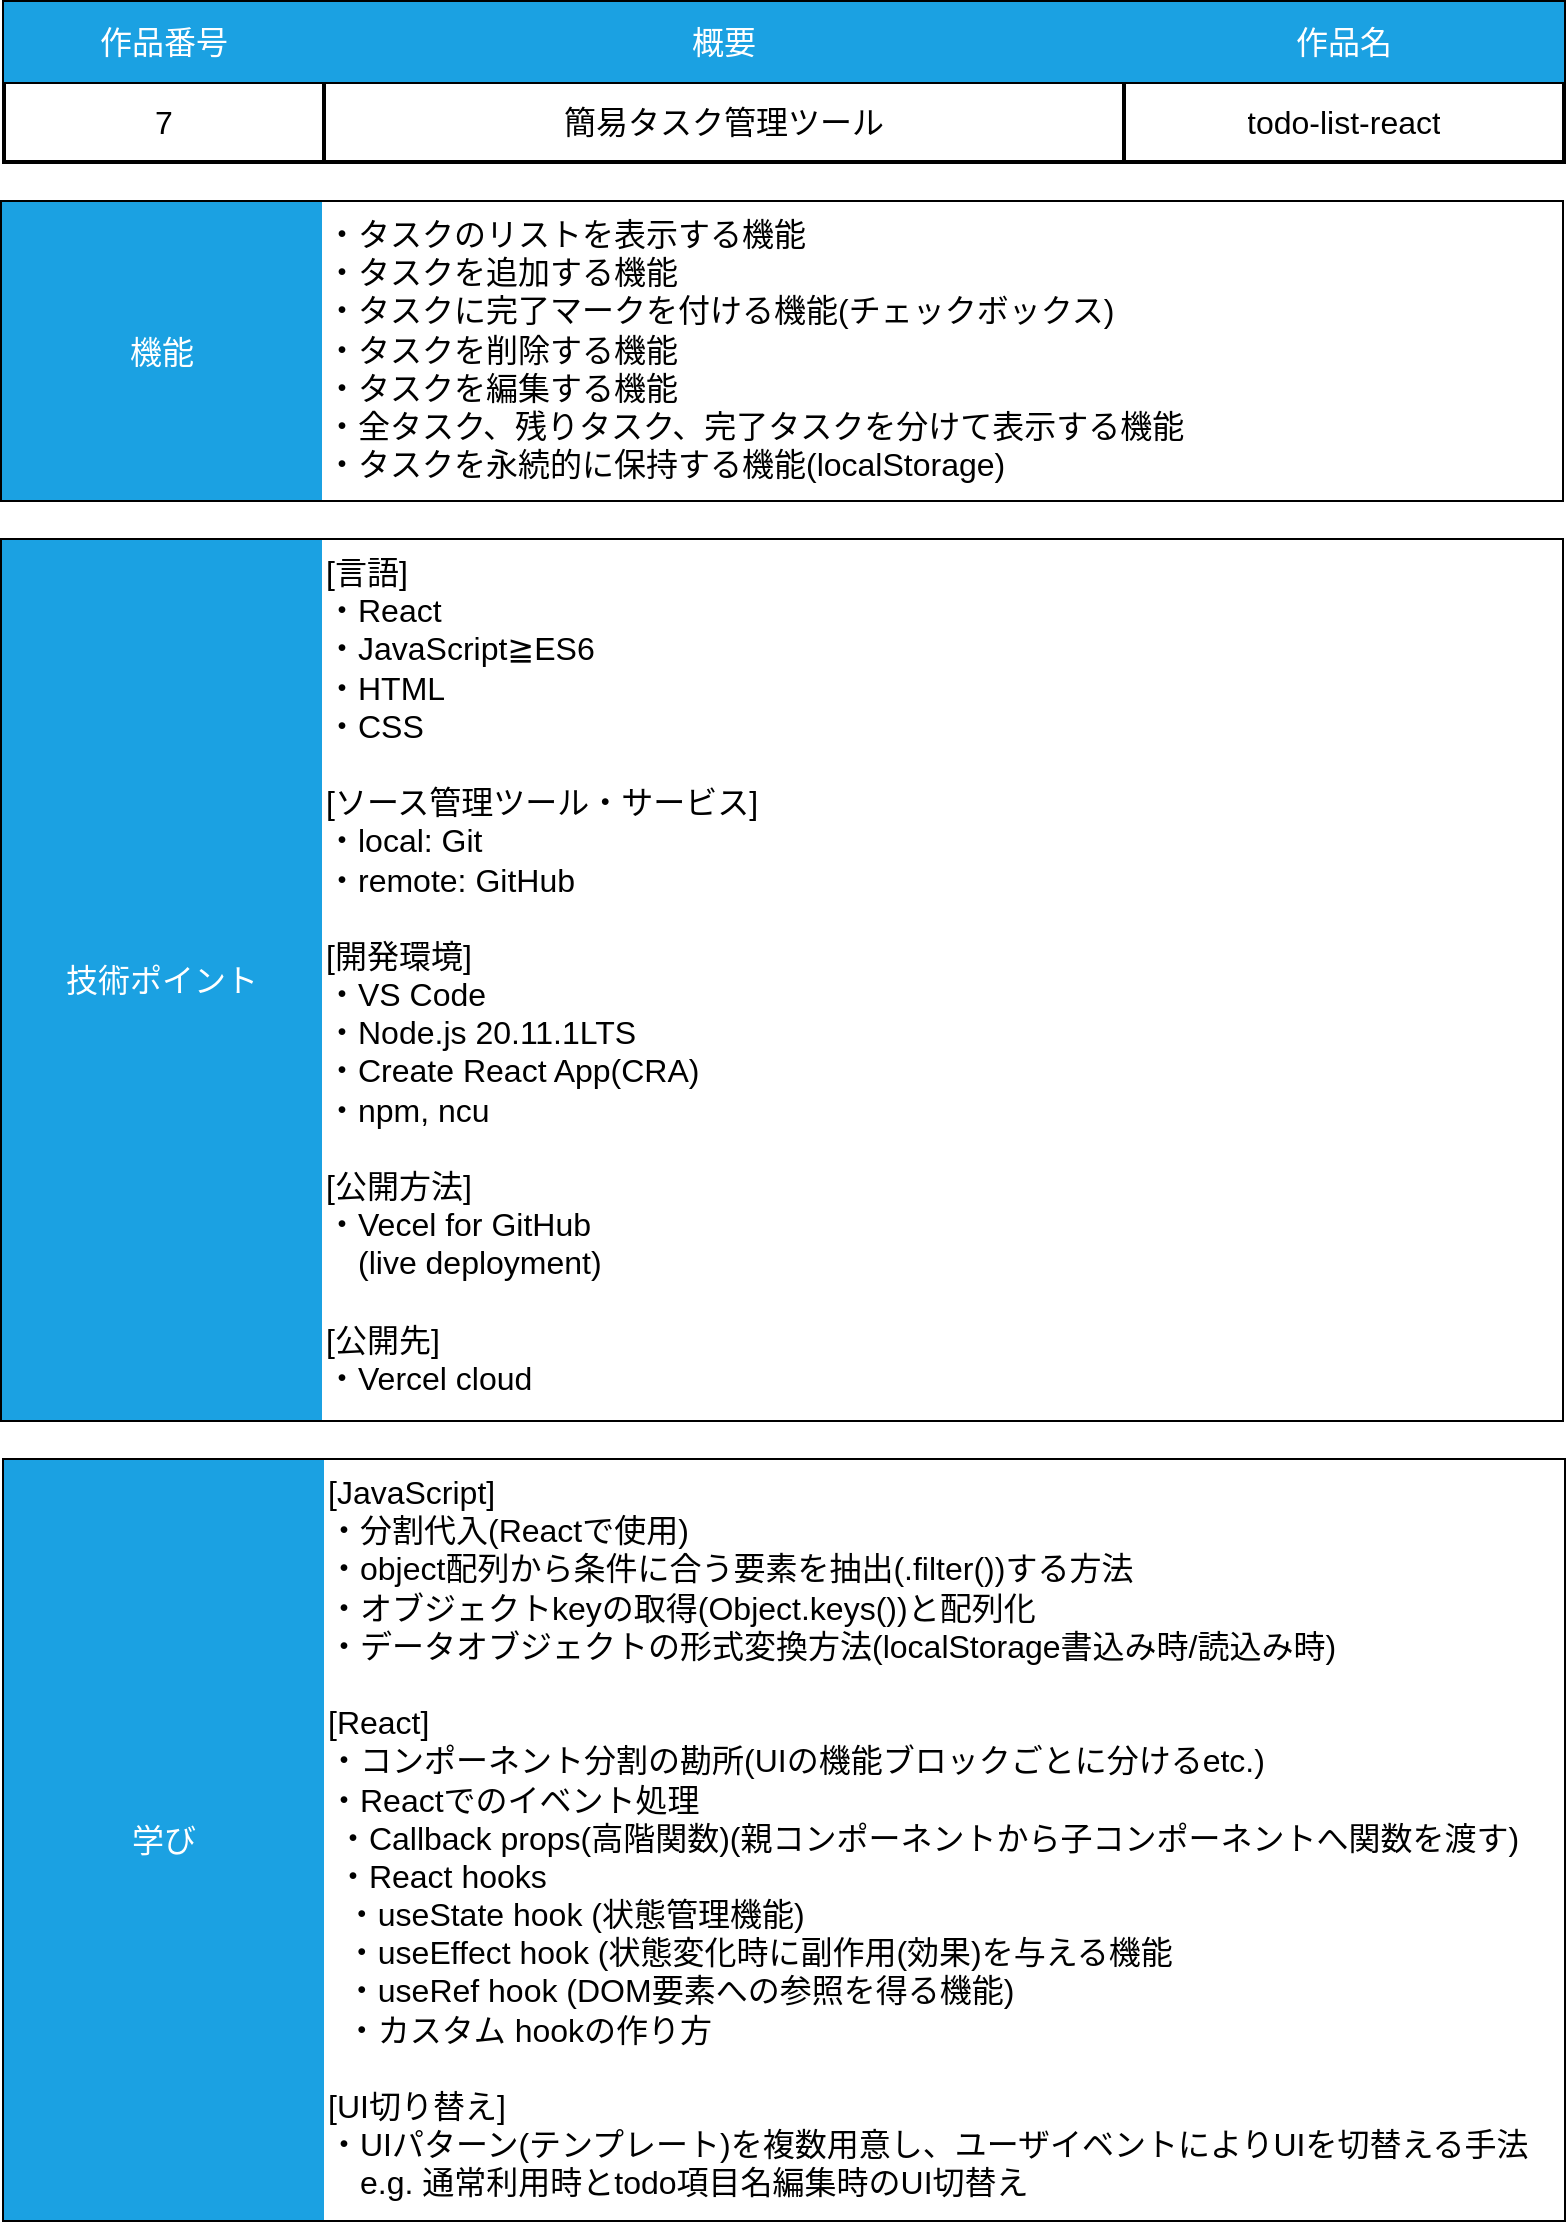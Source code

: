 <mxfile version="23.1.5" type="device">
  <diagram id="LdKvfCDa8RjUUC_c0zoU" name="Page-1">
    <mxGraphModel dx="1099" dy="658" grid="1" gridSize="10" guides="1" tooltips="1" connect="1" arrows="1" fold="1" page="1" pageScale="1" pageWidth="827" pageHeight="1169" math="0" shadow="0">
      <root>
        <mxCell id="0" />
        <mxCell id="1" parent="0" />
        <mxCell id="hjSwI5PDpPuFmJWyF_WU-24" value="" style="shape=table;startSize=0;container=1;collapsible=0;childLayout=tableLayout;strokeWidth=2;strokeColor=default;fontSize=16;perimeterSpacing=2;" parent="1" vertex="1">
          <mxGeometry x="41" y="21" width="780" height="80" as="geometry" />
        </mxCell>
        <mxCell id="hjSwI5PDpPuFmJWyF_WU-25" value="" style="shape=tableRow;horizontal=0;startSize=0;swimlaneHead=0;swimlaneBody=0;top=0;left=0;bottom=0;right=0;collapsible=0;dropTarget=0;fillColor=none;points=[[0,0.5],[1,0.5]];portConstraint=eastwest;strokeWidth=2;fontSize=16;perimeterSpacing=2;" parent="hjSwI5PDpPuFmJWyF_WU-24" vertex="1">
          <mxGeometry width="780" height="40" as="geometry" />
        </mxCell>
        <mxCell id="hjSwI5PDpPuFmJWyF_WU-26" value="作品番号" style="shape=partialRectangle;html=1;whiteSpace=wrap;connectable=0;overflow=hidden;fillColor=#1ba1e2;top=0;left=0;bottom=0;right=0;pointerEvents=1;fontColor=#ffffff;strokeColor=#006EAF;strokeWidth=2;fontSize=16;perimeterSpacing=2;" parent="hjSwI5PDpPuFmJWyF_WU-25" vertex="1">
          <mxGeometry width="160" height="40" as="geometry">
            <mxRectangle width="160" height="40" as="alternateBounds" />
          </mxGeometry>
        </mxCell>
        <mxCell id="hjSwI5PDpPuFmJWyF_WU-27" value="概要" style="shape=partialRectangle;html=1;whiteSpace=wrap;connectable=0;overflow=hidden;fillColor=#1ba1e2;top=0;left=0;bottom=0;right=0;pointerEvents=1;fontColor=#ffffff;strokeColor=#006EAF;strokeWidth=2;fontSize=16;perimeterSpacing=2;" parent="hjSwI5PDpPuFmJWyF_WU-25" vertex="1">
          <mxGeometry x="160" width="400" height="40" as="geometry">
            <mxRectangle width="400" height="40" as="alternateBounds" />
          </mxGeometry>
        </mxCell>
        <mxCell id="hjSwI5PDpPuFmJWyF_WU-28" value="作品名" style="shape=partialRectangle;html=1;whiteSpace=wrap;connectable=0;overflow=hidden;fillColor=#1ba1e2;top=0;left=0;bottom=0;right=0;pointerEvents=1;fontColor=#ffffff;strokeColor=none;strokeWidth=2;fontSize=16;perimeterSpacing=2;" parent="hjSwI5PDpPuFmJWyF_WU-25" vertex="1">
          <mxGeometry x="560" width="220" height="40" as="geometry">
            <mxRectangle width="220" height="40" as="alternateBounds" />
          </mxGeometry>
        </mxCell>
        <mxCell id="hjSwI5PDpPuFmJWyF_WU-29" value="" style="shape=tableRow;horizontal=0;startSize=0;swimlaneHead=0;swimlaneBody=0;top=0;left=0;bottom=0;right=0;collapsible=0;dropTarget=0;fillColor=none;points=[[0,0.5],[1,0.5]];portConstraint=eastwest;strokeWidth=2;fontSize=16;perimeterSpacing=2;" parent="hjSwI5PDpPuFmJWyF_WU-24" vertex="1">
          <mxGeometry y="40" width="780" height="40" as="geometry" />
        </mxCell>
        <mxCell id="hjSwI5PDpPuFmJWyF_WU-30" value="7" style="shape=partialRectangle;html=1;whiteSpace=wrap;connectable=0;overflow=hidden;fillColor=none;top=0;left=0;bottom=0;right=0;pointerEvents=1;strokeWidth=2;fontSize=16;perimeterSpacing=2;" parent="hjSwI5PDpPuFmJWyF_WU-29" vertex="1">
          <mxGeometry width="160" height="40" as="geometry">
            <mxRectangle width="160" height="40" as="alternateBounds" />
          </mxGeometry>
        </mxCell>
        <mxCell id="hjSwI5PDpPuFmJWyF_WU-31" value="簡易タスク管理ツール" style="shape=partialRectangle;html=1;whiteSpace=wrap;connectable=0;overflow=hidden;fillColor=none;top=0;left=0;bottom=0;right=0;pointerEvents=1;strokeWidth=2;fontSize=16;perimeterSpacing=2;" parent="hjSwI5PDpPuFmJWyF_WU-29" vertex="1">
          <mxGeometry x="160" width="400" height="40" as="geometry">
            <mxRectangle width="400" height="40" as="alternateBounds" />
          </mxGeometry>
        </mxCell>
        <mxCell id="hjSwI5PDpPuFmJWyF_WU-32" value="todo-list-react" style="shape=partialRectangle;html=1;whiteSpace=wrap;connectable=0;overflow=hidden;fillColor=none;top=0;left=0;bottom=0;right=0;pointerEvents=1;strokeWidth=2;fontSize=16;perimeterSpacing=2;" parent="hjSwI5PDpPuFmJWyF_WU-29" vertex="1">
          <mxGeometry x="560" width="220" height="40" as="geometry">
            <mxRectangle width="220" height="40" as="alternateBounds" />
          </mxGeometry>
        </mxCell>
        <mxCell id="hjSwI5PDpPuFmJWyF_WU-33" value="" style="shape=table;startSize=0;container=1;collapsible=0;childLayout=tableLayout;strokeWidth=2;strokeColor=#000000;fillColor=#1ba1e2;fontColor=#ffffff;swimlaneLine=1;rounded=0;fontSize=16;verticalAlign=top;perimeterSpacing=2;" parent="1" vertex="1">
          <mxGeometry x="40" y="121" width="780" height="149" as="geometry" />
        </mxCell>
        <mxCell id="hjSwI5PDpPuFmJWyF_WU-34" value="" style="shape=tableRow;horizontal=0;startSize=0;swimlaneHead=0;swimlaneBody=0;top=0;left=0;bottom=0;right=0;collapsible=0;dropTarget=0;fillColor=none;points=[[0,0.5],[1,0.5]];portConstraint=eastwest;verticalAlign=top;strokeWidth=2;fontSize=16;perimeterSpacing=2;" parent="hjSwI5PDpPuFmJWyF_WU-33" vertex="1">
          <mxGeometry width="780" height="149" as="geometry" />
        </mxCell>
        <mxCell id="hjSwI5PDpPuFmJWyF_WU-35" value="機能" style="shape=partialRectangle;html=1;whiteSpace=wrap;connectable=0;overflow=hidden;fillColor=#1ba1e2;top=0;left=0;bottom=0;right=0;pointerEvents=1;fontColor=#ffffff;strokeColor=#000000;strokeWidth=2;fontSize=16;perimeterSpacing=2;" parent="hjSwI5PDpPuFmJWyF_WU-34" vertex="1">
          <mxGeometry width="160" height="149" as="geometry">
            <mxRectangle width="160" height="149" as="alternateBounds" />
          </mxGeometry>
        </mxCell>
        <mxCell id="hjSwI5PDpPuFmJWyF_WU-36" value="&lt;div style=&quot;font-size: 16px;&quot;&gt;&lt;div&gt;・タスクのリストを表示する機能&lt;/div&gt;&lt;div&gt;・タスクを追加する機能&lt;/div&gt;&lt;div&gt;・タスクに完了マークを付ける機能(チェックボックス)&lt;/div&gt;&lt;div&gt;・タスクを削除する機能&lt;/div&gt;&lt;div&gt;・タスクを編集する機能&lt;/div&gt;&lt;div&gt;・全タスク、残りタスク、完了タスクを分けて表示する機能&lt;/div&gt;&lt;div&gt;・タスクを永続的に保持する機能(localStorage)&lt;/div&gt;&lt;/div&gt;" style="shape=partialRectangle;html=1;whiteSpace=wrap;connectable=0;overflow=hidden;fillColor=default;top=0;left=0;bottom=0;right=0;pointerEvents=1;align=left;verticalAlign=top;strokeWidth=2;fontSize=16;labelPosition=center;verticalLabelPosition=middle;perimeterSpacing=2;" parent="hjSwI5PDpPuFmJWyF_WU-34" vertex="1">
          <mxGeometry x="160" width="620" height="149" as="geometry">
            <mxRectangle width="620" height="149" as="alternateBounds" />
          </mxGeometry>
        </mxCell>
        <mxCell id="hjSwI5PDpPuFmJWyF_WU-44" value="" style="shape=table;startSize=0;container=1;collapsible=0;childLayout=tableLayout;strokeWidth=2;strokeColor=#000000;fillColor=#1ba1e2;fontColor=#ffffff;verticalAlign=top;fontSize=16;perimeterSpacing=2;" parent="1" vertex="1">
          <mxGeometry x="40" y="290" width="780" height="440" as="geometry" />
        </mxCell>
        <mxCell id="hjSwI5PDpPuFmJWyF_WU-48" value="" style="shape=tableRow;horizontal=0;startSize=0;swimlaneHead=0;swimlaneBody=0;top=0;left=0;bottom=0;right=0;collapsible=0;dropTarget=0;fillColor=none;points=[[0,0.5],[1,0.5]];portConstraint=eastwest;strokeWidth=2;fontSize=16;perimeterSpacing=2;" parent="hjSwI5PDpPuFmJWyF_WU-44" vertex="1">
          <mxGeometry width="780" height="440" as="geometry" />
        </mxCell>
        <mxCell id="hjSwI5PDpPuFmJWyF_WU-49" value="技術ポイント" style="shape=partialRectangle;html=1;whiteSpace=wrap;connectable=0;overflow=hidden;fillColor=#1ba1e2;top=0;left=0;bottom=0;right=0;pointerEvents=1;fontColor=#ffffff;strokeColor=#000000;strokeWidth=2;fontSize=16;perimeterSpacing=2;" parent="hjSwI5PDpPuFmJWyF_WU-48" vertex="1">
          <mxGeometry width="160" height="440" as="geometry">
            <mxRectangle width="160" height="440" as="alternateBounds" />
          </mxGeometry>
        </mxCell>
        <mxCell id="hjSwI5PDpPuFmJWyF_WU-50" value="&lt;div style=&quot;font-size: 16px;&quot;&gt;[言語]&lt;/div&gt;&lt;div style=&quot;font-size: 16px;&quot;&gt;&lt;span style=&quot;background-color: initial;&quot;&gt;・React&lt;/span&gt;&lt;br&gt;&lt;/div&gt;&lt;div style=&quot;font-size: 16px;&quot;&gt;・JavaScript≧ES6&lt;span style=&quot;background-color: initial;&quot;&gt;&lt;br&gt;&lt;/span&gt;&lt;/div&gt;&lt;div style=&quot;font-size: 16px;&quot;&gt;&lt;span style=&quot;background-color: initial;&quot;&gt;・HTML&lt;/span&gt;&lt;br&gt;&lt;/div&gt;&lt;div style=&quot;font-size: 16px;&quot;&gt;・CSS&lt;/div&gt;&lt;div style=&quot;font-size: 16px;&quot;&gt;&lt;br&gt;&lt;/div&gt;&lt;div style=&quot;font-size: 16px;&quot;&gt;&lt;span style=&quot;background-color: initial;&quot;&gt;[ソース管理ツール・サービス]&lt;/span&gt;&lt;br&gt;&lt;/div&gt;&lt;div style=&quot;&quot;&gt;&lt;div style=&quot;&quot;&gt;・local: G&lt;span style=&quot;background-color: initial;&quot;&gt;it&lt;/span&gt;&lt;/div&gt;&lt;div style=&quot;&quot;&gt;・remote:&amp;nbsp;&lt;span style=&quot;background-color: initial;&quot;&gt;GitHub&lt;/span&gt;&lt;/div&gt;&lt;/div&gt;&lt;div style=&quot;font-size: 16px;&quot;&gt;&lt;span style=&quot;background-color: initial;&quot;&gt;&lt;br&gt;&lt;/span&gt;&lt;/div&gt;&lt;div style=&quot;font-size: 16px;&quot;&gt;&lt;span style=&quot;background-color: initial;&quot;&gt;[開発環境]&lt;/span&gt;&lt;br&gt;&lt;/div&gt;&lt;div style=&quot;font-size: 16px;&quot;&gt;・VS Code&lt;/div&gt;&lt;div style=&quot;border-color: var(--border-color);&quot;&gt;・Node.js 20.11.1LTS&lt;/div&gt;&lt;div style=&quot;font-size: 16px;&quot;&gt;・Create React App(CRA)&lt;br&gt;&lt;/div&gt;&lt;div style=&quot;font-size: 16px;&quot;&gt;・npm, ncu&lt;/div&gt;&lt;div style=&quot;font-size: 16px;&quot;&gt;&lt;span style=&quot;background-color: initial;&quot;&gt;&lt;br&gt;&lt;/span&gt;&lt;/div&gt;&lt;div style=&quot;font-size: 16px;&quot;&gt;&lt;span style=&quot;background-color: initial;&quot;&gt;[公開方法]&lt;/span&gt;&lt;br&gt;&lt;/div&gt;&lt;div style=&quot;font-size: 16px;&quot;&gt;・Vecel for GitHub&lt;/div&gt;&lt;div style=&quot;font-size: 16px;&quot;&gt;　(live deployment)&lt;/div&gt;&lt;div style=&quot;font-size: 16px;&quot;&gt;&lt;span style=&quot;background-color: initial;&quot;&gt;&lt;br&gt;&lt;/span&gt;&lt;/div&gt;&lt;div style=&quot;font-size: 16px;&quot;&gt;&lt;span style=&quot;background-color: initial;&quot;&gt;[公開先]&lt;/span&gt;&lt;br&gt;&lt;/div&gt;&lt;div style=&quot;font-size: 16px;&quot;&gt;&lt;/div&gt;・Vercel cloud" style="shape=partialRectangle;html=1;whiteSpace=wrap;connectable=0;overflow=hidden;fillColor=default;top=0;left=0;bottom=0;right=0;pointerEvents=1;align=left;horizontal=1;verticalAlign=top;strokeWidth=2;strokeColor=#000000;fontSize=16;perimeterSpacing=2;" parent="hjSwI5PDpPuFmJWyF_WU-48" vertex="1">
          <mxGeometry x="160" width="620" height="440" as="geometry">
            <mxRectangle width="620" height="440" as="alternateBounds" />
          </mxGeometry>
        </mxCell>
        <mxCell id="hjSwI5PDpPuFmJWyF_WU-54" value="" style="shape=table;startSize=0;container=1;collapsible=0;childLayout=tableLayout;strokeWidth=2;strokeColor=#000000;fillColor=#1ba1e2;fontColor=#ffffff;fontSize=16;perimeterSpacing=2;" parent="1" vertex="1">
          <mxGeometry x="41" y="750" width="780" height="380" as="geometry" />
        </mxCell>
        <mxCell id="hjSwI5PDpPuFmJWyF_WU-61" style="shape=tableRow;horizontal=0;startSize=0;swimlaneHead=0;swimlaneBody=0;top=0;left=0;bottom=0;right=0;collapsible=0;dropTarget=0;fillColor=none;points=[[0,0.5],[1,0.5]];portConstraint=eastwest;strokeWidth=2;fontSize=16;perimeterSpacing=2;" parent="hjSwI5PDpPuFmJWyF_WU-54" vertex="1">
          <mxGeometry width="780" height="380" as="geometry" />
        </mxCell>
        <mxCell id="hjSwI5PDpPuFmJWyF_WU-62" value="学び" style="shape=partialRectangle;html=1;whiteSpace=wrap;connectable=0;overflow=hidden;fillColor=#1ba1e2;top=0;left=0;bottom=0;right=0;pointerEvents=1;align=center;fontColor=#ffffff;strokeColor=#006EAF;strokeWidth=2;fontSize=16;perimeterSpacing=2;" parent="hjSwI5PDpPuFmJWyF_WU-61" vertex="1">
          <mxGeometry width="160" height="380" as="geometry">
            <mxRectangle width="160" height="380" as="alternateBounds" />
          </mxGeometry>
        </mxCell>
        <mxCell id="hjSwI5PDpPuFmJWyF_WU-63" value="&lt;div style=&quot;font-size: 16px;&quot;&gt;&lt;/div&gt;&lt;div style=&quot;&quot;&gt;&lt;div&gt;[JavaScript]&lt;/div&gt;&lt;div&gt;・分割代入(Reactで使用)&lt;/div&gt;&lt;div&gt;・object配列から条件に合う要素を抽出(.&lt;span style=&quot;background-color: initial;&quot;&gt;filter())&lt;/span&gt;&lt;span style=&quot;background-color: initial;&quot;&gt;する方法&lt;/span&gt;&lt;/div&gt;&lt;div&gt;・オブジェクトkeyの取得(&lt;span style=&quot;background-color: initial;&quot;&gt;Object.keys()&lt;/span&gt;&lt;span style=&quot;background-color: initial; border-color: var(--border-color);&quot;&gt;)&lt;/span&gt;&lt;span style=&quot;background-color: initial;&quot;&gt;と配列化&lt;/span&gt;&lt;/div&gt;&lt;div&gt;&lt;span style=&quot;background-color: initial;&quot;&gt;・&lt;/span&gt;データオブジェクトの形式変換方法(localStorage書込み時/読込み時)&lt;/div&gt;&lt;div&gt;&lt;br&gt;&lt;/div&gt;&lt;div&gt;[React]&lt;/div&gt;&lt;div&gt;・コンポーネント分割の勘所(UIの機能ブロックごとに分けるetc.)&lt;/div&gt;&lt;div&gt;&lt;span style=&quot;background-color: initial;&quot;&gt;・Reactでのイベント処理&lt;/span&gt;&lt;br&gt;&lt;/div&gt;&lt;div&gt;&amp;nbsp;・Callback props(高階関数)(親コンポーネントから子コンポーネントへ関数を渡す&lt;span style=&quot;background-color: initial;&quot;&gt;)&lt;/span&gt;&lt;/div&gt;&lt;div&gt;&amp;nbsp;・React hooks&lt;/div&gt;&lt;div&gt;&amp;nbsp; ・useState hook (状態管理機能)&lt;/div&gt;&lt;div&gt;&amp;nbsp; ・useEffect hook (状態変化時に副作用(効果)を与える機能&lt;/div&gt;&lt;div&gt;&amp;nbsp; ・useRef hook (DOM要素への参照を得る機能)&lt;/div&gt;&lt;div&gt;&amp;nbsp; ・カスタム hookの作り方&lt;/div&gt;&lt;div&gt;&lt;br&gt;&lt;/div&gt;&lt;div&gt;&lt;div style=&quot;border-color: var(--border-color);&quot;&gt;[UI切り替え]&lt;/div&gt;&lt;div style=&quot;border-color: var(--border-color);&quot;&gt;&lt;span style=&quot;border-color: var(--border-color); background-color: initial;&quot;&gt;・UIパターン(テンプレート)を複数用意し、ユーザイベントによりUIを切替える手法&lt;/span&gt;&lt;/div&gt;&lt;div style=&quot;border-color: var(--border-color);&quot;&gt;&lt;span style=&quot;border-color: var(--border-color); background-color: initial;&quot;&gt;　e.g. 通常利用時とtodo項目名編集時のUI切替え&lt;/span&gt;&lt;/div&gt;&lt;/div&gt;&lt;/div&gt;" style="shape=partialRectangle;html=1;whiteSpace=wrap;connectable=0;overflow=hidden;fillColor=default;top=0;left=0;bottom=0;right=0;pointerEvents=1;align=left;strokeWidth=2;verticalAlign=top;fontSize=16;perimeterSpacing=2;" parent="hjSwI5PDpPuFmJWyF_WU-61" vertex="1">
          <mxGeometry x="160" width="620" height="380" as="geometry">
            <mxRectangle width="620" height="380" as="alternateBounds" />
          </mxGeometry>
        </mxCell>
      </root>
    </mxGraphModel>
  </diagram>
</mxfile>
